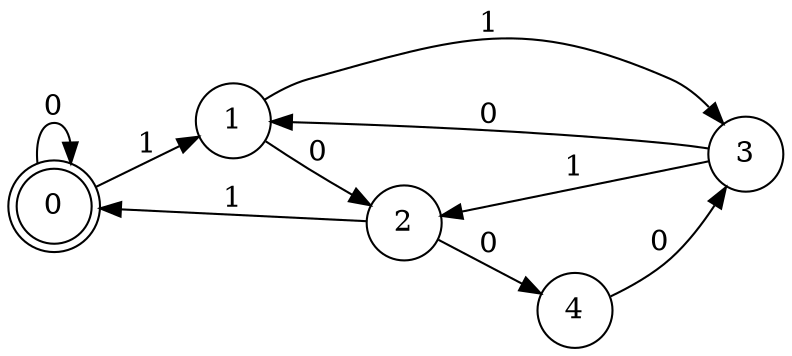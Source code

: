 digraph finite_state_machine {
	rankdir=LR;
	size="8,5"
	node [shape = doublecircle]; 0;
	node [shape = circle];
	0 -> 0 [label="0"];
    0 -> 1 [label="1"];
    1 -> 2 [label="0"];
    2 -> 0 [label="1"];
    1 -> 3 [label="1"];
    3 -> 1 [label="0"];
    2 -> 4 [label="0"];
    3 -> 2 [label="1"];
    4 -> 3 [label="0"];
}